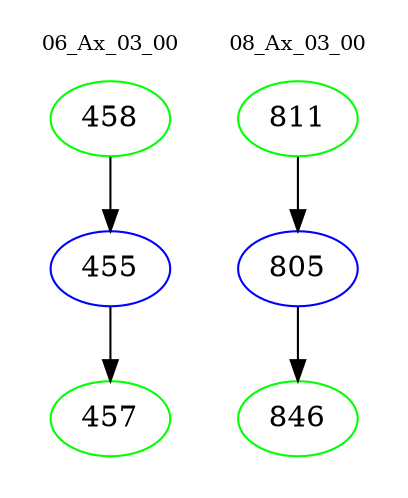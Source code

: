 digraph{
subgraph cluster_0 {
color = white
label = "06_Ax_03_00";
fontsize=10;
T0_458 [label="458", color="green"]
T0_458 -> T0_455 [color="black"]
T0_455 [label="455", color="blue"]
T0_455 -> T0_457 [color="black"]
T0_457 [label="457", color="green"]
}
subgraph cluster_1 {
color = white
label = "08_Ax_03_00";
fontsize=10;
T1_811 [label="811", color="green"]
T1_811 -> T1_805 [color="black"]
T1_805 [label="805", color="blue"]
T1_805 -> T1_846 [color="black"]
T1_846 [label="846", color="green"]
}
}
